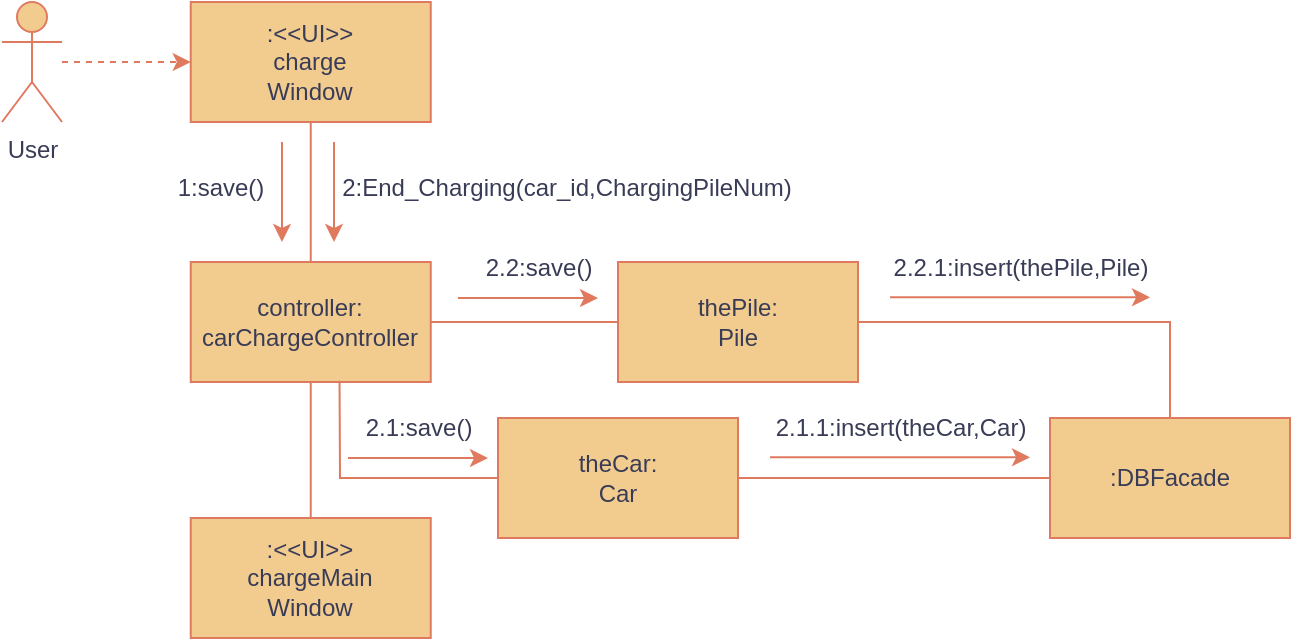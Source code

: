 <mxfile version="27.0.8">
  <diagram name="第 1 页" id="-AVoJ06UHrw7mg4SS9_2">
    <mxGraphModel dx="946" dy="563" grid="1" gridSize="10" guides="1" tooltips="1" connect="1" arrows="1" fold="1" page="1" pageScale="1" pageWidth="827" pageHeight="1169" math="0" shadow="0">
      <root>
        <mxCell id="0" />
        <mxCell id="1" parent="0" />
        <mxCell id="K88QGEbG4hhK8RKZKrG8-1" value="User" style="shape=umlActor;verticalLabelPosition=bottom;verticalAlign=top;html=1;rounded=0;labelBackgroundColor=none;fillColor=#F2CC8F;strokeColor=#E07A5F;fontColor=#393C56;" parent="1" vertex="1">
          <mxGeometry x="46" y="82" width="30" height="60" as="geometry" />
        </mxCell>
        <mxCell id="K88QGEbG4hhK8RKZKrG8-2" value="controller:&lt;br&gt;carChargeController" style="rounded=0;whiteSpace=wrap;html=1;labelBackgroundColor=none;fillColor=#F2CC8F;strokeColor=#E07A5F;fontColor=#393C56;" parent="1" vertex="1">
          <mxGeometry x="140.37" y="212" width="120" height="60" as="geometry" />
        </mxCell>
        <mxCell id="K88QGEbG4hhK8RKZKrG8-3" value="" style="endArrow=classic;dashed=1;html=1;rounded=0;entryX=0;entryY=0.5;entryDx=0;entryDy=0;startArrow=none;startFill=0;endFill=1;labelBackgroundColor=none;strokeColor=#E07A5F;fontColor=default;" parent="1" source="K88QGEbG4hhK8RKZKrG8-1" target="K88QGEbG4hhK8RKZKrG8-5" edge="1">
          <mxGeometry width="50" height="50" relative="1" as="geometry">
            <mxPoint x="16" y="140" as="sourcePoint" />
            <mxPoint x="126" y="122" as="targetPoint" />
          </mxGeometry>
        </mxCell>
        <mxCell id="K88QGEbG4hhK8RKZKrG8-4" value="" style="edgeStyle=orthogonalEdgeStyle;rounded=0;orthogonalLoop=1;jettySize=auto;html=1;endArrow=none;startFill=0;labelBackgroundColor=none;strokeColor=#E07A5F;fontColor=default;" parent="1" source="K88QGEbG4hhK8RKZKrG8-5" target="K88QGEbG4hhK8RKZKrG8-2" edge="1">
          <mxGeometry relative="1" as="geometry" />
        </mxCell>
        <mxCell id="K88QGEbG4hhK8RKZKrG8-5" value=":&amp;lt;&amp;lt;UI&amp;gt;&amp;gt;&lt;div&gt;charge&lt;/div&gt;&lt;div&gt;Window&lt;/div&gt;" style="rounded=0;whiteSpace=wrap;html=1;labelBackgroundColor=none;fillColor=#F2CC8F;strokeColor=#E07A5F;fontColor=#393C56;" parent="1" vertex="1">
          <mxGeometry x="140.37" y="82" width="120" height="60" as="geometry" />
        </mxCell>
        <mxCell id="K88QGEbG4hhK8RKZKrG8-6" value="" style="endArrow=classic;html=1;rounded=0;strokeColor=#E07A5F;fontColor=default;fillColor=#F2CC8F;labelBackgroundColor=none;" parent="1" edge="1">
          <mxGeometry width="50" height="50" relative="1" as="geometry">
            <mxPoint x="212" y="152" as="sourcePoint" />
            <mxPoint x="212" y="202" as="targetPoint" />
          </mxGeometry>
        </mxCell>
        <mxCell id="K88QGEbG4hhK8RKZKrG8-7" value=":&amp;lt;&amp;lt;UI&amp;gt;&amp;gt;&lt;div&gt;&lt;span style=&quot;text-wrap-mode: nowrap;&quot;&gt;chargeMain&lt;/span&gt;&lt;/div&gt;&lt;div&gt;Window&lt;/div&gt;" style="rounded=0;whiteSpace=wrap;html=1;labelBackgroundColor=none;fillColor=#F2CC8F;strokeColor=#E07A5F;fontColor=#393C56;" parent="1" vertex="1">
          <mxGeometry x="140.37" y="340" width="120" height="60" as="geometry" />
        </mxCell>
        <mxCell id="K88QGEbG4hhK8RKZKrG8-9" value="" style="endArrow=none;html=1;rounded=0;strokeColor=#E07A5F;fontColor=default;fillColor=#F2CC8F;entryX=0.5;entryY=0;entryDx=0;entryDy=0;labelBackgroundColor=none;" parent="1" source="K88QGEbG4hhK8RKZKrG8-2" target="K88QGEbG4hhK8RKZKrG8-7" edge="1">
          <mxGeometry width="50" height="50" relative="1" as="geometry">
            <mxPoint x="200.37" y="322" as="sourcePoint" />
            <mxPoint x="200.37" y="342.711" as="targetPoint" />
          </mxGeometry>
        </mxCell>
        <mxCell id="K88QGEbG4hhK8RKZKrG8-16" value="thePile&lt;span style=&quot;background-color: transparent; color: light-dark(rgb(57, 60, 86), rgb(182, 184, 207));&quot;&gt;:&lt;/span&gt;&lt;div&gt;&lt;span style=&quot;background-color: transparent; color: light-dark(rgb(57, 60, 86), rgb(182, 184, 207));&quot;&gt;Pile&lt;/span&gt;&lt;/div&gt;" style="rounded=0;whiteSpace=wrap;html=1;labelBackgroundColor=none;fillColor=#F2CC8F;strokeColor=#E07A5F;fontColor=#393C56;" parent="1" vertex="1">
          <mxGeometry x="354" y="212" width="120" height="60" as="geometry" />
        </mxCell>
        <mxCell id="K88QGEbG4hhK8RKZKrG8-20" value=":DBFacade" style="rounded=0;whiteSpace=wrap;html=1;labelBackgroundColor=none;fillColor=#F2CC8F;strokeColor=#E07A5F;fontColor=#393C56;" parent="1" vertex="1">
          <mxGeometry x="570" y="290" width="120" height="60" as="geometry" />
        </mxCell>
        <mxCell id="K88QGEbG4hhK8RKZKrG8-28" value="theCar&lt;span style=&quot;background-color: transparent; color: light-dark(rgb(57, 60, 86), rgb(182, 184, 207));&quot;&gt;:&lt;/span&gt;&lt;div&gt;Car&lt;/div&gt;" style="rounded=0;whiteSpace=wrap;html=1;labelBackgroundColor=none;fillColor=#F2CC8F;strokeColor=#E07A5F;fontColor=#393C56;" parent="1" vertex="1">
          <mxGeometry x="294" y="290" width="120" height="60" as="geometry" />
        </mxCell>
        <mxCell id="K88QGEbG4hhK8RKZKrG8-29" value="" style="endArrow=classic;html=1;rounded=0;strokeColor=#E07A5F;fontColor=default;fillColor=#F2CC8F;labelBackgroundColor=none;" parent="1" edge="1">
          <mxGeometry width="50" height="50" relative="1" as="geometry">
            <mxPoint x="186" y="152" as="sourcePoint" />
            <mxPoint x="186" y="202" as="targetPoint" />
          </mxGeometry>
        </mxCell>
        <mxCell id="K88QGEbG4hhK8RKZKrG8-30" value="1:save()" style="text;html=1;align=center;verticalAlign=middle;resizable=0;points=[];autosize=1;strokeColor=none;fillColor=none;labelBackgroundColor=none;fontColor=#393C56;" parent="1" vertex="1">
          <mxGeometry x="120" y="160" width="70" height="30" as="geometry" />
        </mxCell>
        <mxCell id="K88QGEbG4hhK8RKZKrG8-31" value="2:End_Charging(car_id,ChargingPileNum)" style="text;html=1;align=center;verticalAlign=middle;resizable=0;points=[];autosize=1;strokeColor=none;fillColor=none;labelBackgroundColor=none;fontColor=#393C56;" parent="1" vertex="1">
          <mxGeometry x="203" y="160" width="250" height="30" as="geometry" />
        </mxCell>
        <mxCell id="K88QGEbG4hhK8RKZKrG8-32" value="2.2:save()" style="text;html=1;align=center;verticalAlign=middle;resizable=0;points=[];autosize=1;strokeColor=none;fillColor=none;labelBackgroundColor=none;fontColor=#393C56;" parent="1" vertex="1">
          <mxGeometry x="274" y="200" width="80" height="30" as="geometry" />
        </mxCell>
        <mxCell id="K88QGEbG4hhK8RKZKrG8-33" value="" style="endArrow=none;html=1;rounded=0;entryX=0;entryY=0.5;entryDx=0;entryDy=0;labelBackgroundColor=none;strokeColor=#E07A5F;fontColor=default;" parent="1" source="K88QGEbG4hhK8RKZKrG8-2" target="K88QGEbG4hhK8RKZKrG8-16" edge="1">
          <mxGeometry width="50" height="50" relative="1" as="geometry">
            <mxPoint x="260.37" y="292" as="sourcePoint" />
            <mxPoint x="331.081" y="242" as="targetPoint" />
          </mxGeometry>
        </mxCell>
        <mxCell id="K88QGEbG4hhK8RKZKrG8-34" value="" style="endArrow=none;html=1;rounded=0;entryX=0.62;entryY=0.99;entryDx=0;entryDy=0;entryPerimeter=0;exitX=0;exitY=0.5;exitDx=0;exitDy=0;labelBackgroundColor=none;strokeColor=#E07A5F;fontColor=default;" parent="1" source="K88QGEbG4hhK8RKZKrG8-28" target="K88QGEbG4hhK8RKZKrG8-2" edge="1">
          <mxGeometry width="50" height="50" relative="1" as="geometry">
            <mxPoint x="215" y="320" as="sourcePoint" />
            <mxPoint x="270" y="280" as="targetPoint" />
            <Array as="points">
              <mxPoint x="215" y="320" />
            </Array>
          </mxGeometry>
        </mxCell>
        <mxCell id="K88QGEbG4hhK8RKZKrG8-35" value="2.1:save()" style="text;html=1;align=center;verticalAlign=middle;resizable=0;points=[];autosize=1;strokeColor=none;fillColor=none;labelBackgroundColor=none;fontColor=#393C56;" parent="1" vertex="1">
          <mxGeometry x="214" y="280" width="80" height="30" as="geometry" />
        </mxCell>
        <mxCell id="K88QGEbG4hhK8RKZKrG8-37" value="" style="endArrow=classic;html=1;rounded=0;labelBackgroundColor=none;strokeColor=#E07A5F;fontColor=default;" parent="1" edge="1">
          <mxGeometry width="50" height="50" relative="1" as="geometry">
            <mxPoint x="219" y="310" as="sourcePoint" />
            <mxPoint x="289" y="310" as="targetPoint" />
          </mxGeometry>
        </mxCell>
        <mxCell id="K88QGEbG4hhK8RKZKrG8-38" value="" style="endArrow=classic;html=1;rounded=0;labelBackgroundColor=none;strokeColor=#E07A5F;fontColor=default;" parent="1" edge="1">
          <mxGeometry width="50" height="50" relative="1" as="geometry">
            <mxPoint x="274" y="230" as="sourcePoint" />
            <mxPoint x="344" y="230" as="targetPoint" />
          </mxGeometry>
        </mxCell>
        <mxCell id="K88QGEbG4hhK8RKZKrG8-40" value="" style="endArrow=none;html=1;rounded=0;entryX=0;entryY=0.5;entryDx=0;entryDy=0;labelBackgroundColor=none;strokeColor=#E07A5F;fontColor=default;" parent="1" source="K88QGEbG4hhK8RKZKrG8-28" target="K88QGEbG4hhK8RKZKrG8-20" edge="1">
          <mxGeometry width="50" height="50" relative="1" as="geometry">
            <mxPoint x="414" y="370" as="sourcePoint" />
            <mxPoint x="484.711" y="320" as="targetPoint" />
          </mxGeometry>
        </mxCell>
        <mxCell id="K88QGEbG4hhK8RKZKrG8-41" value="2.1.1:insert(theCar,Car)" style="text;html=1;align=center;verticalAlign=middle;resizable=0;points=[];autosize=1;strokeColor=none;fillColor=none;labelBackgroundColor=none;fontColor=#393C56;" parent="1" vertex="1">
          <mxGeometry x="420" y="280" width="150" height="30" as="geometry" />
        </mxCell>
        <mxCell id="K88QGEbG4hhK8RKZKrG8-42" value="" style="endArrow=classic;html=1;rounded=0;labelBackgroundColor=none;strokeColor=#E07A5F;fontColor=default;" parent="1" edge="1">
          <mxGeometry width="50" height="50" relative="1" as="geometry">
            <mxPoint x="430" y="309.67" as="sourcePoint" />
            <mxPoint x="560" y="309.67" as="targetPoint" />
          </mxGeometry>
        </mxCell>
        <mxCell id="K88QGEbG4hhK8RKZKrG8-43" value="" style="endArrow=none;html=1;rounded=0;entryX=0.5;entryY=0;entryDx=0;entryDy=0;labelBackgroundColor=none;strokeColor=#E07A5F;fontColor=default;" parent="1" source="K88QGEbG4hhK8RKZKrG8-16" target="K88QGEbG4hhK8RKZKrG8-20" edge="1">
          <mxGeometry width="50" height="50" relative="1" as="geometry">
            <mxPoint x="474" y="292" as="sourcePoint" />
            <mxPoint x="544.711" y="242" as="targetPoint" />
            <Array as="points">
              <mxPoint x="630" y="242" />
            </Array>
          </mxGeometry>
        </mxCell>
        <mxCell id="K88QGEbG4hhK8RKZKrG8-44" value="2.2.1:insert(thePile,Pile)" style="text;html=1;align=center;verticalAlign=middle;resizable=0;points=[];autosize=1;strokeColor=none;fillColor=none;labelBackgroundColor=none;fontColor=#393C56;" parent="1" vertex="1">
          <mxGeometry x="480" y="200" width="150" height="30" as="geometry" />
        </mxCell>
        <mxCell id="K88QGEbG4hhK8RKZKrG8-45" value="" style="endArrow=classic;html=1;rounded=0;labelBackgroundColor=none;strokeColor=#E07A5F;fontColor=default;" parent="1" edge="1">
          <mxGeometry width="50" height="50" relative="1" as="geometry">
            <mxPoint x="490" y="229.67" as="sourcePoint" />
            <mxPoint x="620" y="229.67" as="targetPoint" />
          </mxGeometry>
        </mxCell>
      </root>
    </mxGraphModel>
  </diagram>
</mxfile>
